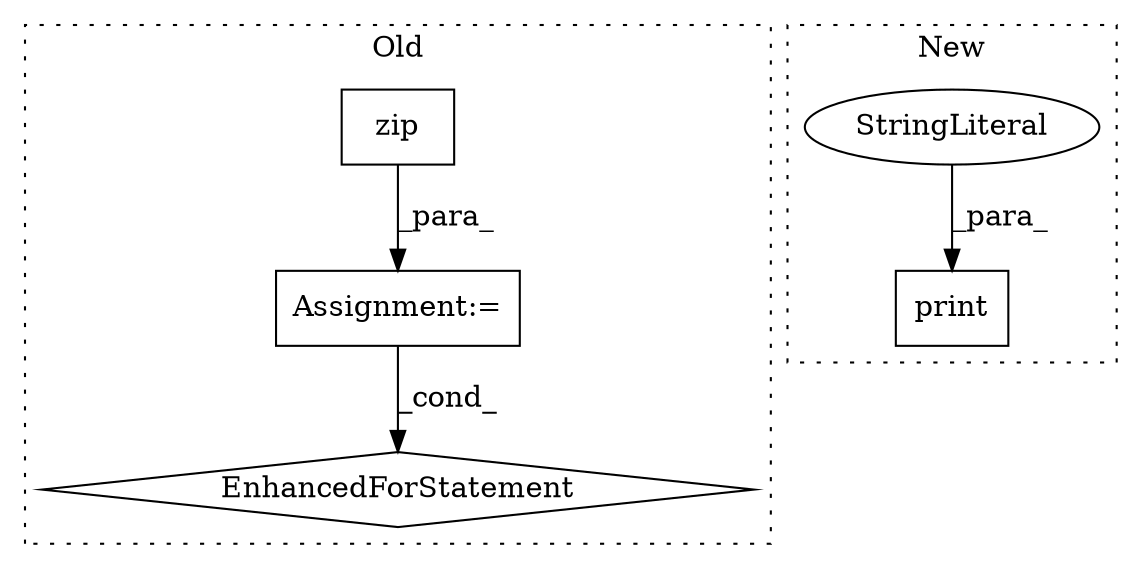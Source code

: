 digraph G {
subgraph cluster0 {
1 [label="zip" a="32" s="4739,4795" l="4,1" shape="box"];
3 [label="Assignment:=" a="7" s="4595,4796" l="123,2" shape="box"];
4 [label="EnhancedForStatement" a="70" s="4595,4796" l="123,2" shape="diamond"];
label = "Old";
style="dotted";
}
subgraph cluster1 {
2 [label="print" a="32" s="4315,4345" l="6,1" shape="box"];
5 [label="StringLiteral" a="45" s="4321" l="12" shape="ellipse"];
label = "New";
style="dotted";
}
1 -> 3 [label="_para_"];
3 -> 4 [label="_cond_"];
5 -> 2 [label="_para_"];
}